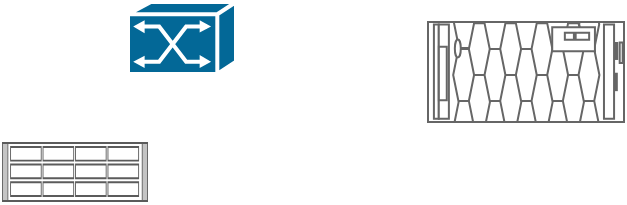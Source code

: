 <mxfile version="24.4.12" type="github">
  <diagram name="第 1 页" id="Xhv4VDSsPqRPGNAzkeZY">
    <mxGraphModel dx="794" dy="534" grid="1" gridSize="10" guides="1" tooltips="1" connect="1" arrows="1" fold="1" page="1" pageScale="1" pageWidth="1654" pageHeight="2336" math="0" shadow="0">
      <root>
        <mxCell id="0" />
        <mxCell id="1" parent="0" />
        <mxCell id="tHSjwurjkYHsTCEM8UBL-1" value="" style="shape=mxgraph.cisco.switches.atm_switch;sketch=0;html=1;pointerEvents=1;dashed=0;fillColor=#036897;strokeColor=#ffffff;strokeWidth=2;verticalLabelPosition=bottom;verticalAlign=top;align=center;outlineConnect=0;" vertex="1" parent="1">
          <mxGeometry x="190" y="1470" width="54" height="36" as="geometry" />
        </mxCell>
        <mxCell id="tHSjwurjkYHsTCEM8UBL-20" value="" style="strokeColor=#666666;html=1;labelPosition=right;align=left;spacingLeft=15;shadow=0;dashed=0;outlineConnect=0;shape=mxgraph.rack.dell.poweredge_r7425;" vertex="1" parent="1">
          <mxGeometry x="340" y="1480" width="98" height="50" as="geometry" />
        </mxCell>
        <mxCell id="tHSjwurjkYHsTCEM8UBL-27" value="" style="shape=mxgraph.rack.ibm.ibm_x3630_m3;html=1;labelPosition=right;align=left;spacingLeft=15;dashed=0;shadow=0;fillColor=#ffffff;" vertex="1" parent="1">
          <mxGeometry x="127" y="1540" width="73" height="30" as="geometry" />
        </mxCell>
      </root>
    </mxGraphModel>
  </diagram>
</mxfile>

